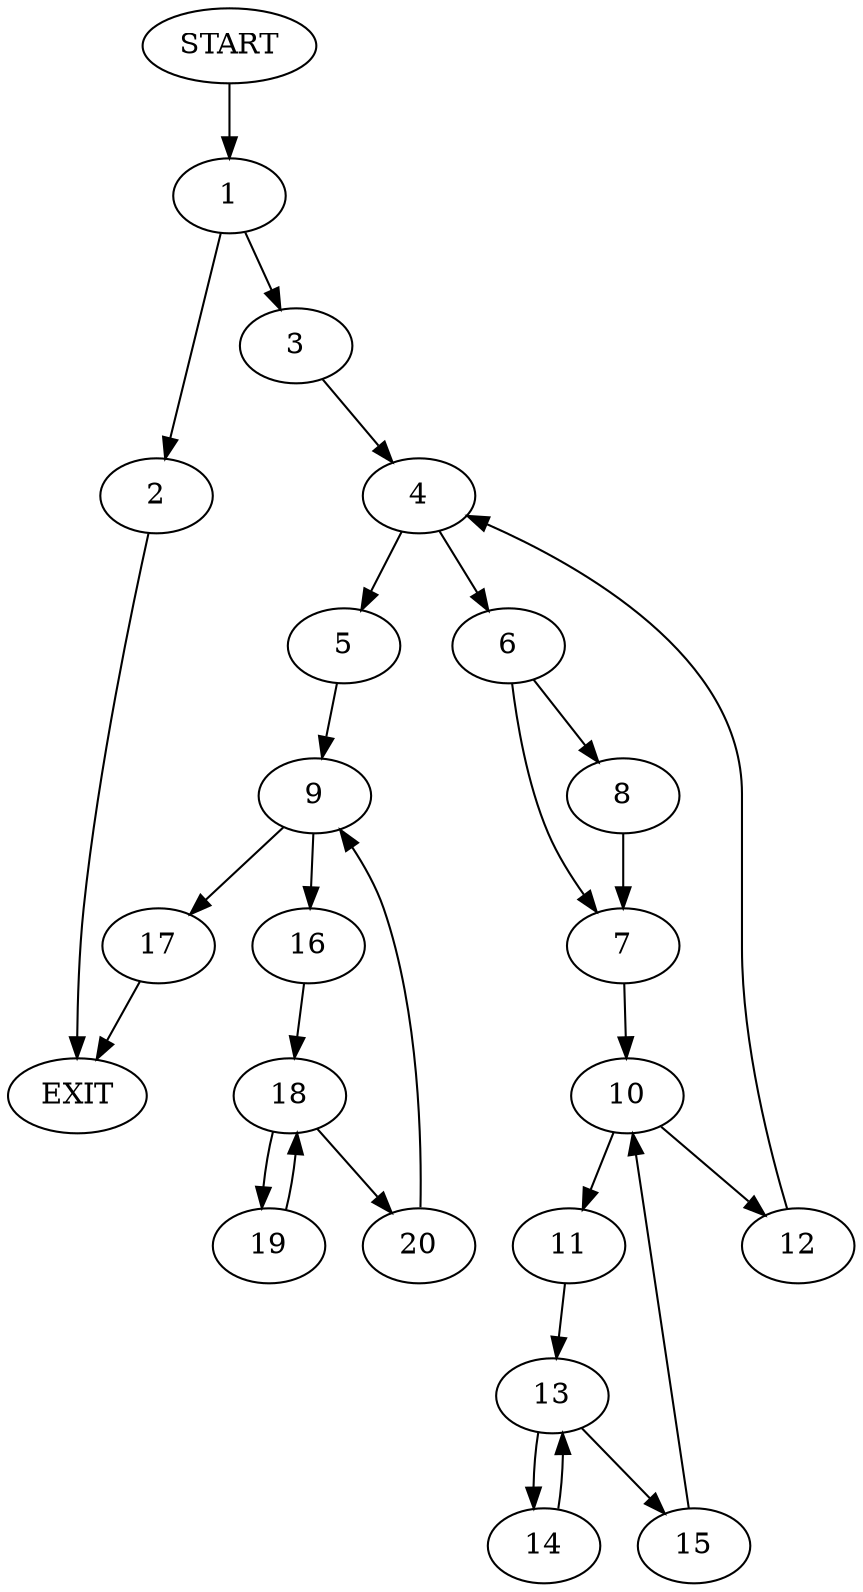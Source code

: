 digraph {
0 [label="START"]
21 [label="EXIT"]
0 -> 1
1 -> 2
1 -> 3
3 -> 4
2 -> 21
4 -> 5
4 -> 6
6 -> 7
6 -> 8
5 -> 9
8 -> 7
7 -> 10
10 -> 11
10 -> 12
11 -> 13
12 -> 4
13 -> 14
13 -> 15
15 -> 10
14 -> 13
9 -> 16
9 -> 17
16 -> 18
17 -> 21
18 -> 19
18 -> 20
20 -> 9
19 -> 18
}
